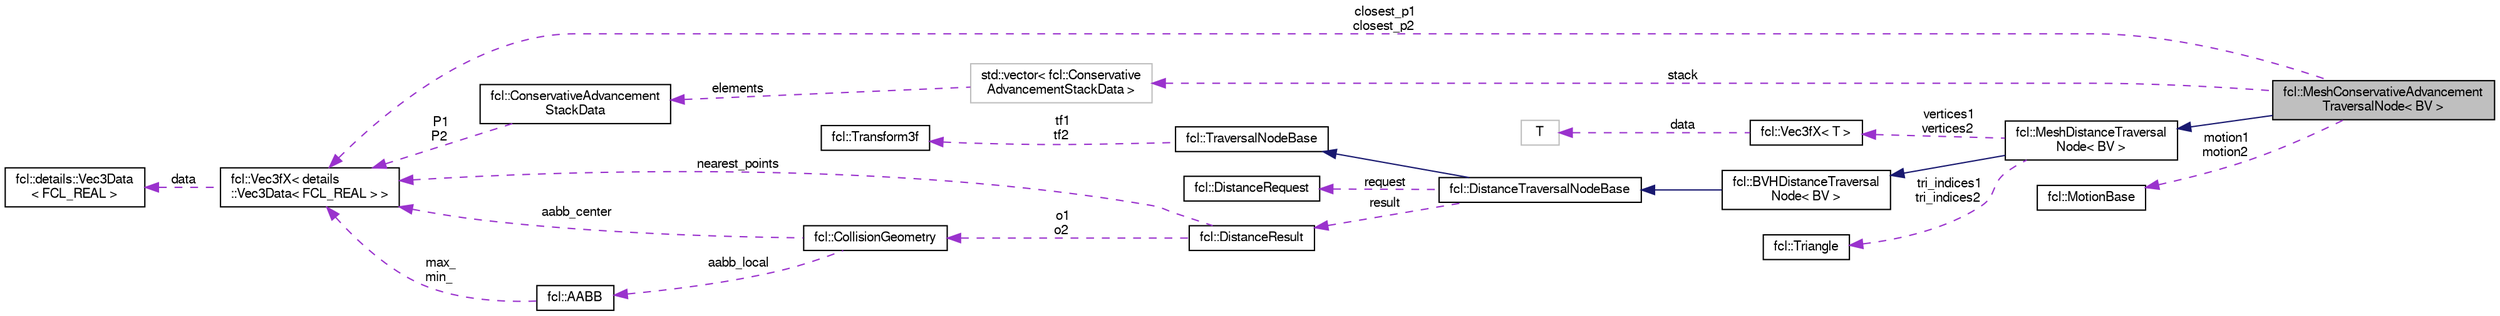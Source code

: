digraph "fcl::MeshConservativeAdvancementTraversalNode&lt; BV &gt;"
{
  edge [fontname="FreeSans",fontsize="10",labelfontname="FreeSans",labelfontsize="10"];
  node [fontname="FreeSans",fontsize="10",shape=record];
  rankdir="LR";
  Node1 [label="fcl::MeshConservativeAdvancement\lTraversalNode\< BV \>",height=0.2,width=0.4,color="black", fillcolor="grey75", style="filled" fontcolor="black"];
  Node2 -> Node1 [dir="back",color="midnightblue",fontsize="10",style="solid",fontname="FreeSans"];
  Node2 [label="fcl::MeshDistanceTraversal\lNode\< BV \>",height=0.2,width=0.4,color="black", fillcolor="white", style="filled",URL="$a00098.html",tooltip="Traversal node for distance computation between two meshes. "];
  Node3 -> Node2 [dir="back",color="midnightblue",fontsize="10",style="solid",fontname="FreeSans"];
  Node3 [label="fcl::BVHDistanceTraversal\lNode\< BV \>",height=0.2,width=0.4,color="black", fillcolor="white", style="filled",URL="$a00016.html",tooltip="Traversal node for distance computation between BVH models. "];
  Node4 -> Node3 [dir="back",color="midnightblue",fontsize="10",style="solid",fontname="FreeSans"];
  Node4 [label="fcl::DistanceTraversalNodeBase",height=0.2,width=0.4,color="black", fillcolor="white", style="filled",URL="$a00046.html",tooltip="Node structure encoding the information required for distance traversal. "];
  Node5 -> Node4 [dir="back",color="midnightblue",fontsize="10",style="solid",fontname="FreeSans"];
  Node5 [label="fcl::TraversalNodeBase",height=0.2,width=0.4,color="black", fillcolor="white", style="filled",URL="$a00214.html",tooltip="Node structure encoding the information required for traversal. "];
  Node6 -> Node5 [dir="back",color="darkorchid3",fontsize="10",style="dashed",label=" tf1\ntf2" ,fontname="FreeSans"];
  Node6 [label="fcl::Transform3f",height=0.2,width=0.4,color="black", fillcolor="white", style="filled",URL="$a00212.html",tooltip="Simple transform class used locally by InterpMotion. "];
  Node7 -> Node4 [dir="back",color="darkorchid3",fontsize="10",style="dashed",label=" result" ,fontname="FreeSans"];
  Node7 [label="fcl::DistanceResult",height=0.2,width=0.4,color="black", fillcolor="white", style="filled",URL="$a00045.html",tooltip="distance result "];
  Node8 -> Node7 [dir="back",color="darkorchid3",fontsize="10",style="dashed",label=" nearest_points" ,fontname="FreeSans"];
  Node8 [label="fcl::Vec3fX\< details\l::Vec3Data\< FCL_REAL \> \>",height=0.2,width=0.4,color="black", fillcolor="white", style="filled",URL="$a00223.html"];
  Node9 -> Node8 [dir="back",color="darkorchid3",fontsize="10",style="dashed",label=" data" ,fontname="FreeSans"];
  Node9 [label="fcl::details::Vec3Data\l\< FCL_REAL \>",height=0.2,width=0.4,color="black", fillcolor="white", style="filled",URL="$a00222.html"];
  Node10 -> Node7 [dir="back",color="darkorchid3",fontsize="10",style="dashed",label=" o1\no2" ,fontname="FreeSans"];
  Node10 [label="fcl::CollisionGeometry",height=0.2,width=0.4,color="black", fillcolor="white", style="filled",URL="$a00028.html",tooltip="The geometry for the object for collision or distance computation. "];
  Node8 -> Node10 [dir="back",color="darkorchid3",fontsize="10",style="dashed",label=" aabb_center" ,fontname="FreeSans"];
  Node11 -> Node10 [dir="back",color="darkorchid3",fontsize="10",style="dashed",label=" aabb_local" ,fontname="FreeSans"];
  Node11 [label="fcl::AABB",height=0.2,width=0.4,color="black", fillcolor="white", style="filled",URL="$a00003.html",tooltip="A class describing the AABB collision structure, which is a box in 3D space determined by two diagona..."];
  Node8 -> Node11 [dir="back",color="darkorchid3",fontsize="10",style="dashed",label=" max_\nmin_" ,fontname="FreeSans"];
  Node12 -> Node4 [dir="back",color="darkorchid3",fontsize="10",style="dashed",label=" request" ,fontname="FreeSans"];
  Node12 [label="fcl::DistanceRequest",height=0.2,width=0.4,color="black", fillcolor="white", style="filled",URL="$a00044.html",tooltip="request to the distance computation "];
  Node13 -> Node2 [dir="back",color="darkorchid3",fontsize="10",style="dashed",label=" vertices1\nvertices2" ,fontname="FreeSans"];
  Node13 [label="fcl::Vec3fX\< T \>",height=0.2,width=0.4,color="black", fillcolor="white", style="filled",URL="$a00223.html",tooltip="Vector3 class wrapper. The core data is in the template parameter class. "];
  Node14 -> Node13 [dir="back",color="darkorchid3",fontsize="10",style="dashed",label=" data" ,fontname="FreeSans"];
  Node14 [label="T",height=0.2,width=0.4,color="grey75", fillcolor="white", style="filled"];
  Node15 -> Node2 [dir="back",color="darkorchid3",fontsize="10",style="dashed",label=" tri_indices1\ntri_indices2" ,fontname="FreeSans"];
  Node15 [label="fcl::Triangle",height=0.2,width=0.4,color="black", fillcolor="white", style="filled",URL="$a00215.html",tooltip="Triangle with 3 indices for points. "];
  Node8 -> Node1 [dir="back",color="darkorchid3",fontsize="10",style="dashed",label=" closest_p1\nclosest_p2" ,fontname="FreeSans"];
  Node16 -> Node1 [dir="back",color="darkorchid3",fontsize="10",style="dashed",label=" motion1\nmotion2" ,fontname="FreeSans"];
  Node16 [label="fcl::MotionBase",height=0.2,width=0.4,color="black", fillcolor="white", style="filled",URL="$a00124.html"];
  Node17 -> Node1 [dir="back",color="darkorchid3",fontsize="10",style="dashed",label=" stack" ,fontname="FreeSans"];
  Node17 [label="std::vector\< fcl::Conservative\lAdvancementStackData \>",height=0.2,width=0.4,color="grey75", fillcolor="white", style="filled"];
  Node18 -> Node17 [dir="back",color="darkorchid3",fontsize="10",style="dashed",label=" elements" ,fontname="FreeSans"];
  Node18 [label="fcl::ConservativeAdvancement\lStackData",height=0.2,width=0.4,color="black", fillcolor="white", style="filled",URL="$a00035.html"];
  Node8 -> Node18 [dir="back",color="darkorchid3",fontsize="10",style="dashed",label=" P1\nP2" ,fontname="FreeSans"];
}
